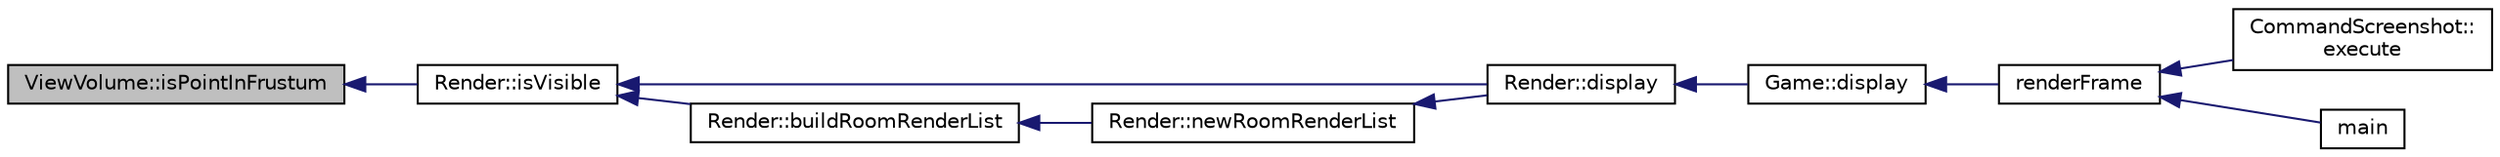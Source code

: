 digraph "ViewVolume::isPointInFrustum"
{
 // INTERACTIVE_SVG=YES
  edge [fontname="Helvetica",fontsize="10",labelfontname="Helvetica",labelfontsize="10"];
  node [fontname="Helvetica",fontsize="10",shape=record];
  rankdir="LR";
  Node1 [label="ViewVolume::isPointInFrustum",height=0.2,width=0.4,color="black", fillcolor="grey75", style="filled" fontcolor="black"];
  Node1 -> Node2 [dir="back",color="midnightblue",fontsize="10",style="solid",fontname="Helvetica"];
  Node2 [label="Render::isVisible",height=0.2,width=0.4,color="black", fillcolor="white", style="filled",URL="$class_render.html#a919ec5d8670e0436091d05c44f876f15",tooltip="Check if a point is in the View Volume. "];
  Node2 -> Node3 [dir="back",color="midnightblue",fontsize="10",style="solid",fontname="Helvetica"];
  Node3 [label="Render::display",height=0.2,width=0.4,color="black", fillcolor="white", style="filled",URL="$class_render.html#ab7facb0873c6f266b8849c5ce6f223da",tooltip="Renders a single game frame. "];
  Node3 -> Node4 [dir="back",color="midnightblue",fontsize="10",style="solid",fontname="Helvetica"];
  Node4 [label="Game::display",height=0.2,width=0.4,color="black", fillcolor="white", style="filled",URL="$class_game.html#a4d0223a84926cbabea95ed7e0392690a"];
  Node4 -> Node5 [dir="back",color="midnightblue",fontsize="10",style="solid",fontname="Helvetica"];
  Node5 [label="renderFrame",height=0.2,width=0.4,color="black", fillcolor="white", style="filled",URL="$main_8cpp.html#a00df6d86f86c2004b5c421980456d3f7"];
  Node5 -> Node6 [dir="back",color="midnightblue",fontsize="10",style="solid",fontname="Helvetica"];
  Node6 [label="CommandScreenshot::\lexecute",height=0.2,width=0.4,color="black", fillcolor="white", style="filled",URL="$class_command_screenshot.html#aea047cbfc0c1bdfc8d72d1633070bbdf"];
  Node5 -> Node7 [dir="back",color="midnightblue",fontsize="10",style="solid",fontname="Helvetica"];
  Node7 [label="main",height=0.2,width=0.4,color="black", fillcolor="white", style="filled",URL="$main_8cpp.html#a0ddf1224851353fc92bfbff6f499fa97"];
  Node2 -> Node8 [dir="back",color="midnightblue",fontsize="10",style="solid",fontname="Helvetica"];
  Node8 [label="Render::buildRoomRenderList",height=0.2,width=0.4,color="black", fillcolor="white", style="filled",URL="$class_render.html#a71c747e5c30ec1ea6b6481f0a4d34c63",tooltip="Build a visible room list starting from room and only considers its linked rooms and their linked roo..."];
  Node8 -> Node9 [dir="back",color="midnightblue",fontsize="10",style="solid",fontname="Helvetica"];
  Node9 [label="Render::newRoomRenderList",height=0.2,width=0.4,color="black", fillcolor="white", style="filled",URL="$class_render.html#a6e22a8cff8ef993db48cc79ed602ac5e",tooltip="Build a visible room list starting at index. "];
  Node9 -> Node3 [dir="back",color="midnightblue",fontsize="10",style="solid",fontname="Helvetica"];
}
